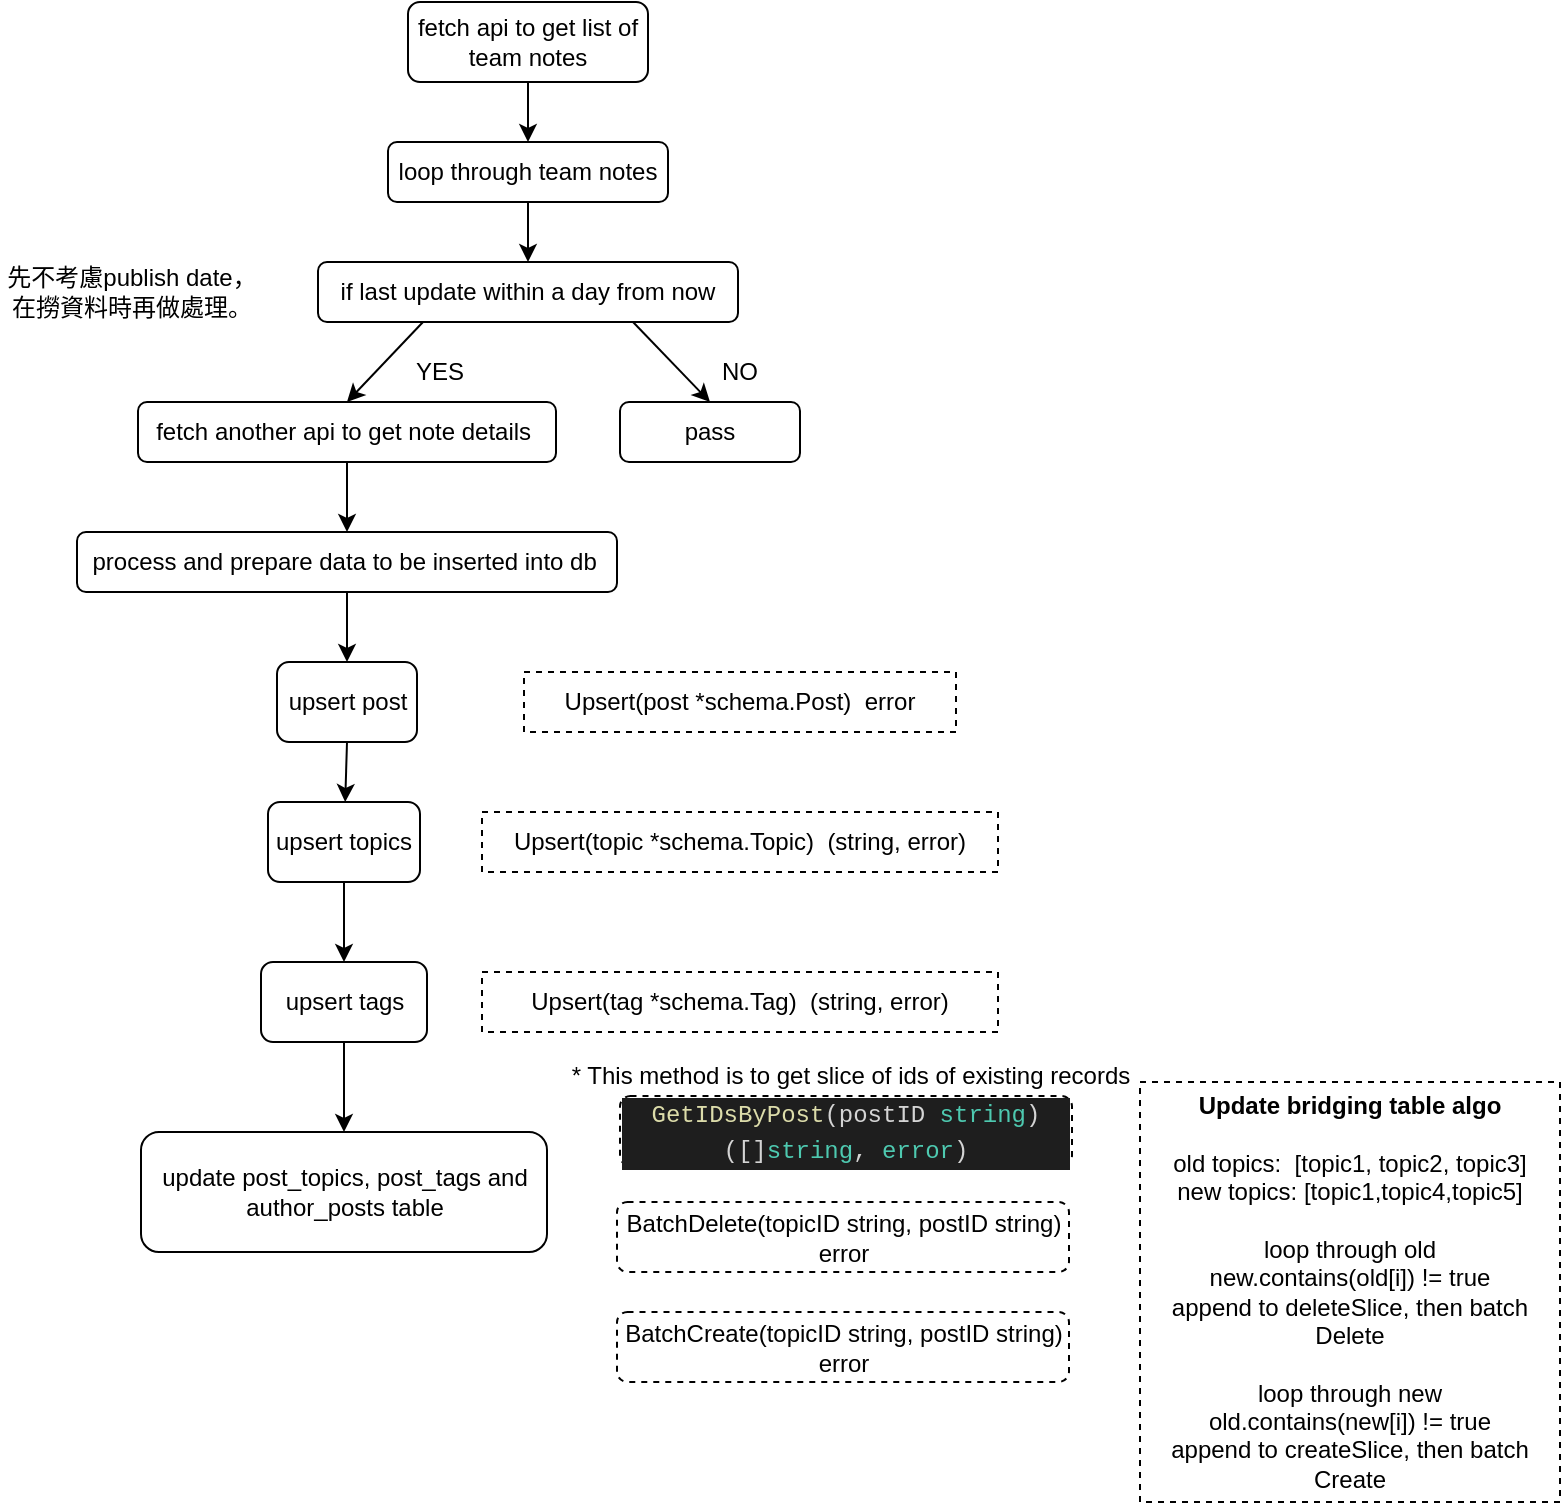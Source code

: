 <mxfile>
    <diagram id="od4vKRxtiJ8oWAWhGF9b" name="Page-1">
        <mxGraphModel dx="997" dy="579" grid="1" gridSize="10" guides="1" tooltips="1" connect="1" arrows="1" fold="1" page="1" pageScale="1" pageWidth="827" pageHeight="1169" math="0" shadow="0">
            <root>
                <mxCell id="0"/>
                <mxCell id="1" parent="0"/>
                <mxCell id="9" value="loop through team notes&lt;br&gt;" style="rounded=1;whiteSpace=wrap;html=1;" parent="1" vertex="1">
                    <mxGeometry x="354" y="90" width="140" height="30" as="geometry"/>
                </mxCell>
                <mxCell id="10" value="if last update within a day from now" style="rounded=1;whiteSpace=wrap;html=1;" parent="1" vertex="1">
                    <mxGeometry x="319" y="150" width="210" height="30" as="geometry"/>
                </mxCell>
                <mxCell id="11" value="fetch another api to get note details&amp;nbsp;" style="rounded=1;whiteSpace=wrap;html=1;" parent="1" vertex="1">
                    <mxGeometry x="229" y="220" width="209" height="30" as="geometry"/>
                </mxCell>
                <mxCell id="12" value="pass" style="rounded=1;whiteSpace=wrap;html=1;" parent="1" vertex="1">
                    <mxGeometry x="470" y="220" width="90" height="30" as="geometry"/>
                </mxCell>
                <mxCell id="13" value="process and prepare data to be inserted into db&amp;nbsp;" style="rounded=1;whiteSpace=wrap;html=1;" parent="1" vertex="1">
                    <mxGeometry x="198.5" y="285" width="270" height="30" as="geometry"/>
                </mxCell>
                <mxCell id="14" value="upsert post" style="rounded=1;whiteSpace=wrap;html=1;" parent="1" vertex="1">
                    <mxGeometry x="298.5" y="350" width="70" height="40" as="geometry"/>
                </mxCell>
                <mxCell id="16" value="upsert topics" style="rounded=1;whiteSpace=wrap;html=1;" parent="1" vertex="1">
                    <mxGeometry x="294" y="420" width="76" height="40" as="geometry"/>
                </mxCell>
                <mxCell id="17" value="upsert tags" style="rounded=1;whiteSpace=wrap;html=1;" parent="1" vertex="1">
                    <mxGeometry x="290.5" y="500" width="83" height="40" as="geometry"/>
                </mxCell>
                <mxCell id="18" value="update post_topics, post_tags and author_posts table" style="rounded=1;whiteSpace=wrap;html=1;" parent="1" vertex="1">
                    <mxGeometry x="230.5" y="585" width="203" height="60" as="geometry"/>
                </mxCell>
                <mxCell id="19" value="&lt;b&gt;Update bridging table algo&lt;br&gt;&lt;/b&gt;&lt;br&gt;old topics:&amp;nbsp; [topic1, topic2, topic3]&lt;br&gt;new topics: [topic1,topic4,topic5]&lt;br&gt;&lt;br&gt;loop through old&lt;br&gt;new.contains(old[i]) != true&lt;br&gt;append to deleteSlice, then batch Delete&lt;br&gt;&lt;br&gt;loop through new&lt;br&gt;old.contains(new[i]) != true&lt;br&gt;append to createSlice, then batch Create" style="whiteSpace=wrap;html=1;aspect=fixed;dashed=1;rounded=0;glass=0;" parent="1" vertex="1">
                    <mxGeometry x="730" y="560" width="210" height="210" as="geometry"/>
                </mxCell>
                <mxCell id="20" value="先不考慮publish date，在撈資料時再做處理。" style="text;html=1;strokeColor=none;fillColor=none;align=center;verticalAlign=middle;whiteSpace=wrap;rounded=0;glass=0;dashed=1;" parent="1" vertex="1">
                    <mxGeometry x="160.5" y="125" width="130" height="80" as="geometry"/>
                </mxCell>
                <mxCell id="21" value="fetch api to get list of team notes" style="rounded=1;whiteSpace=wrap;html=1;glass=0;" parent="1" vertex="1">
                    <mxGeometry x="364" y="20" width="120" height="40" as="geometry"/>
                </mxCell>
                <mxCell id="27" value="" style="endArrow=classic;html=1;exitX=0.5;exitY=1;exitDx=0;exitDy=0;" parent="1" source="21" edge="1">
                    <mxGeometry width="50" height="50" relative="1" as="geometry">
                        <mxPoint x="390" y="390" as="sourcePoint"/>
                        <mxPoint x="424" y="90" as="targetPoint"/>
                    </mxGeometry>
                </mxCell>
                <mxCell id="28" value="" style="endArrow=classic;html=1;exitX=0.5;exitY=1;exitDx=0;exitDy=0;entryX=0.5;entryY=0;entryDx=0;entryDy=0;" parent="1" source="9" target="10" edge="1">
                    <mxGeometry width="50" height="50" relative="1" as="geometry">
                        <mxPoint x="390" y="290" as="sourcePoint"/>
                        <mxPoint x="424" y="120" as="targetPoint"/>
                    </mxGeometry>
                </mxCell>
                <mxCell id="30" value="" style="endArrow=classic;html=1;exitX=0.25;exitY=1;exitDx=0;exitDy=0;entryX=0.5;entryY=0;entryDx=0;entryDy=0;" parent="1" source="10" target="11" edge="1">
                    <mxGeometry width="50" height="50" relative="1" as="geometry">
                        <mxPoint x="390" y="290" as="sourcePoint"/>
                        <mxPoint x="440" y="240" as="targetPoint"/>
                    </mxGeometry>
                </mxCell>
                <mxCell id="31" value="" style="endArrow=classic;html=1;exitX=0.75;exitY=1;exitDx=0;exitDy=0;entryX=0.5;entryY=0;entryDx=0;entryDy=0;" parent="1" source="10" target="12" edge="1">
                    <mxGeometry width="50" height="50" relative="1" as="geometry">
                        <mxPoint x="390" y="290" as="sourcePoint"/>
                        <mxPoint x="550" y="220" as="targetPoint"/>
                    </mxGeometry>
                </mxCell>
                <mxCell id="32" value="YES" style="text;html=1;strokeColor=none;fillColor=none;align=center;verticalAlign=middle;whiteSpace=wrap;rounded=0;glass=0;" parent="1" vertex="1">
                    <mxGeometry x="350" y="190" width="60" height="30" as="geometry"/>
                </mxCell>
                <mxCell id="33" value="NO" style="text;html=1;strokeColor=none;fillColor=none;align=center;verticalAlign=middle;whiteSpace=wrap;rounded=0;glass=0;" parent="1" vertex="1">
                    <mxGeometry x="500" y="190" width="60" height="30" as="geometry"/>
                </mxCell>
                <mxCell id="34" value="" style="endArrow=classic;html=1;exitX=0.5;exitY=1;exitDx=0;exitDy=0;entryX=0.5;entryY=0;entryDx=0;entryDy=0;" parent="1" source="11" target="13" edge="1">
                    <mxGeometry width="50" height="50" relative="1" as="geometry">
                        <mxPoint x="390" y="290" as="sourcePoint"/>
                        <mxPoint x="440" y="240" as="targetPoint"/>
                    </mxGeometry>
                </mxCell>
                <mxCell id="35" value="" style="endArrow=classic;html=1;exitX=0.5;exitY=1;exitDx=0;exitDy=0;" parent="1" source="13" target="14" edge="1">
                    <mxGeometry width="50" height="50" relative="1" as="geometry">
                        <mxPoint x="390" y="290" as="sourcePoint"/>
                        <mxPoint x="440" y="240" as="targetPoint"/>
                    </mxGeometry>
                </mxCell>
                <mxCell id="37" value="" style="endArrow=classic;html=1;exitX=0.5;exitY=1;exitDx=0;exitDy=0;" parent="1" source="14" target="16" edge="1">
                    <mxGeometry width="50" height="50" relative="1" as="geometry">
                        <mxPoint x="390" y="290" as="sourcePoint"/>
                        <mxPoint x="440" y="240" as="targetPoint"/>
                    </mxGeometry>
                </mxCell>
                <mxCell id="38" value="" style="endArrow=classic;html=1;exitX=0.5;exitY=1;exitDx=0;exitDy=0;entryX=0.5;entryY=0;entryDx=0;entryDy=0;" parent="1" source="16" target="17" edge="1">
                    <mxGeometry width="50" height="50" relative="1" as="geometry">
                        <mxPoint x="390" y="290" as="sourcePoint"/>
                        <mxPoint x="440" y="240" as="targetPoint"/>
                    </mxGeometry>
                </mxCell>
                <mxCell id="39" value="" style="endArrow=classic;html=1;exitX=0.5;exitY=1;exitDx=0;exitDy=0;entryX=0.5;entryY=0;entryDx=0;entryDy=0;" parent="1" source="17" target="18" edge="1">
                    <mxGeometry width="50" height="50" relative="1" as="geometry">
                        <mxPoint x="390" y="290" as="sourcePoint"/>
                        <mxPoint x="440" y="240" as="targetPoint"/>
                    </mxGeometry>
                </mxCell>
                <mxCell id="40" value="Upsert(post *schema.Post)&amp;nbsp; error" style="rounded=0;whiteSpace=wrap;html=1;glass=0;dashed=1;" parent="1" vertex="1">
                    <mxGeometry x="422" y="355" width="216" height="30" as="geometry"/>
                </mxCell>
                <mxCell id="41" value="Upsert(topic *schema.Topic)&amp;nbsp; (string, error)" style="rounded=0;whiteSpace=wrap;html=1;glass=0;dashed=1;" parent="1" vertex="1">
                    <mxGeometry x="401" y="425" width="258" height="30" as="geometry"/>
                </mxCell>
                <mxCell id="42" value="Upsert(tag *schema.Tag)&amp;nbsp; (string, error)" style="rounded=0;whiteSpace=wrap;html=1;glass=0;dashed=1;" parent="1" vertex="1">
                    <mxGeometry x="401" y="505" width="258" height="30" as="geometry"/>
                </mxCell>
                <mxCell id="43" value="BatchDelete(topicID string, postID string) error" style="rounded=1;whiteSpace=wrap;html=1;glass=0;dashed=1;" parent="1" vertex="1">
                    <mxGeometry x="468.5" y="620" width="226" height="35" as="geometry"/>
                </mxCell>
                <mxCell id="44" value="BatchCreate(topicID string, postID string) error" style="rounded=1;whiteSpace=wrap;html=1;glass=0;dashed=1;" parent="1" vertex="1">
                    <mxGeometry x="468.5" y="675" width="226" height="35" as="geometry"/>
                </mxCell>
                <mxCell id="45" value="&lt;p style=&quot;background-color: rgb(30 , 30 , 30) ; line-height: 18px ; color: rgb(212 , 212 , 212) ; font-family: &amp;#34;menlo&amp;#34; , &amp;#34;monaco&amp;#34; , &amp;#34;courier new&amp;#34; , monospace&quot;&gt;&lt;span style=&quot;color: rgb(220 , 220 , 170)&quot;&gt;GetIDsByPost&lt;/span&gt;(postID &lt;span style=&quot;color: rgb(78 , 201 , 176)&quot;&gt;string&lt;/span&gt;) ([]&lt;span style=&quot;color: rgb(78 , 201 , 176)&quot;&gt;string&lt;/span&gt;, &lt;span style=&quot;color: rgb(78 , 201 , 176)&quot;&gt;error&lt;/span&gt;)&lt;/p&gt;" style="rounded=1;whiteSpace=wrap;html=1;glass=0;dashed=1;" parent="1" vertex="1">
                    <mxGeometry x="470" y="567" width="226" height="35" as="geometry"/>
                </mxCell>
                <mxCell id="46" value="* This method is to get slice of ids of existing records" style="text;html=1;resizable=0;autosize=1;align=center;verticalAlign=middle;points=[];fillColor=none;strokeColor=none;rounded=0;fontFamily=Helvetica;" vertex="1" parent="1">
                    <mxGeometry x="440" y="547" width="290" height="20" as="geometry"/>
                </mxCell>
            </root>
        </mxGraphModel>
    </diagram>
</mxfile>